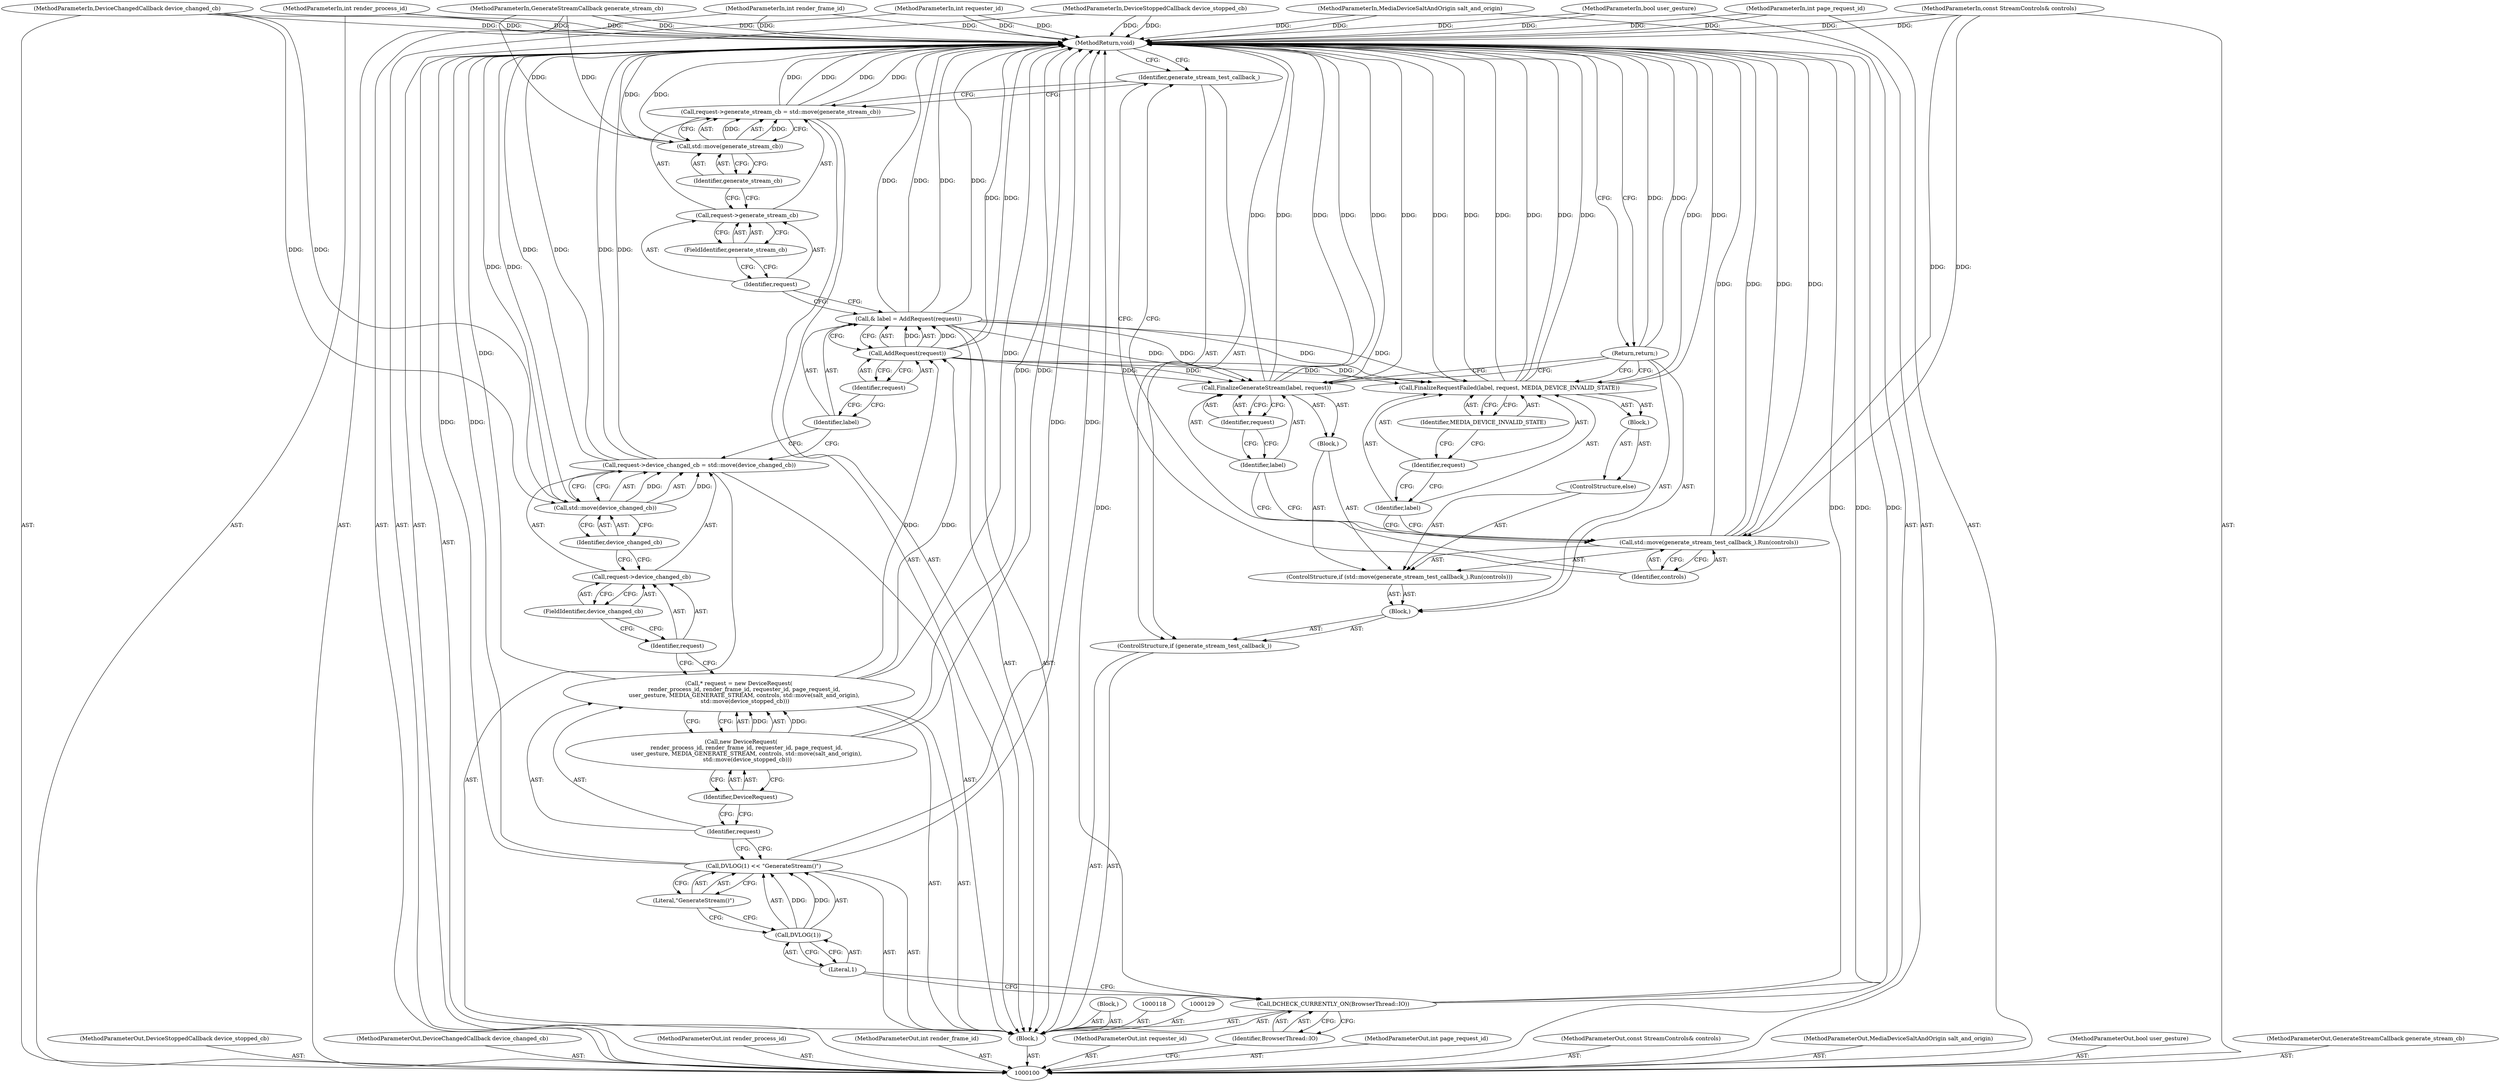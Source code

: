 digraph "0_Chrome_971548cdca2d4c0a6fedd3db0c94372c2a27eac3_13" {
"1000158" [label="(MethodReturn,void)"];
"1000109" [label="(MethodParameterIn,DeviceStoppedCallback device_stopped_cb)"];
"1000230" [label="(MethodParameterOut,DeviceStoppedCallback device_stopped_cb)"];
"1000110" [label="(MethodParameterIn,DeviceChangedCallback device_changed_cb)"];
"1000231" [label="(MethodParameterOut,DeviceChangedCallback device_changed_cb)"];
"1000111" [label="(Block,)"];
"1000112" [label="(Call,DCHECK_CURRENTLY_ON(BrowserThread::IO))"];
"1000113" [label="(Identifier,BrowserThread::IO)"];
"1000117" [label="(Literal,\"GenerateStream()\")"];
"1000114" [label="(Call,DVLOG(1) << \"GenerateStream()\")"];
"1000115" [label="(Call,DVLOG(1))"];
"1000116" [label="(Literal,1)"];
"1000119" [label="(Call,* request = new DeviceRequest(\n      render_process_id, render_frame_id, requester_id, page_request_id,\n      user_gesture, MEDIA_GENERATE_STREAM, controls, std::move(salt_and_origin),\n       std::move(device_stopped_cb)))"];
"1000120" [label="(Identifier,request)"];
"1000121" [label="(Call,new DeviceRequest(\n      render_process_id, render_frame_id, requester_id, page_request_id,\n      user_gesture, MEDIA_GENERATE_STREAM, controls, std::move(salt_and_origin),\n       std::move(device_stopped_cb)))"];
"1000122" [label="(Identifier,DeviceRequest)"];
"1000126" [label="(FieldIdentifier,device_changed_cb)"];
"1000123" [label="(Call,request->device_changed_cb = std::move(device_changed_cb))"];
"1000124" [label="(Call,request->device_changed_cb)"];
"1000125" [label="(Identifier,request)"];
"1000127" [label="(Call,std::move(device_changed_cb))"];
"1000128" [label="(Identifier,device_changed_cb)"];
"1000101" [label="(MethodParameterIn,int render_process_id)"];
"1000222" [label="(MethodParameterOut,int render_process_id)"];
"1000130" [label="(Call,& label = AddRequest(request))"];
"1000131" [label="(Identifier,label)"];
"1000132" [label="(Call,AddRequest(request))"];
"1000133" [label="(Identifier,request)"];
"1000137" [label="(FieldIdentifier,generate_stream_cb)"];
"1000134" [label="(Call,request->generate_stream_cb = std::move(generate_stream_cb))"];
"1000135" [label="(Call,request->generate_stream_cb)"];
"1000136" [label="(Identifier,request)"];
"1000138" [label="(Call,std::move(generate_stream_cb))"];
"1000139" [label="(Identifier,generate_stream_cb)"];
"1000140" [label="(ControlStructure,if (generate_stream_test_callback_))"];
"1000142" [label="(Block,)"];
"1000141" [label="(Identifier,generate_stream_test_callback_)"];
"1000143" [label="(ControlStructure,if (std::move(generate_stream_test_callback_).Run(controls)))"];
"1000145" [label="(Identifier,controls)"];
"1000146" [label="(Block,)"];
"1000144" [label="(Call,std::move(generate_stream_test_callback_).Run(controls))"];
"1000148" [label="(Identifier,label)"];
"1000149" [label="(Identifier,request)"];
"1000147" [label="(Call,FinalizeGenerateStream(label, request))"];
"1000151" [label="(Block,)"];
"1000150" [label="(ControlStructure,else)"];
"1000153" [label="(Identifier,label)"];
"1000154" [label="(Identifier,request)"];
"1000155" [label="(Identifier,MEDIA_DEVICE_INVALID_STATE)"];
"1000152" [label="(Call,FinalizeRequestFailed(label, request, MEDIA_DEVICE_INVALID_STATE))"];
"1000102" [label="(MethodParameterIn,int render_frame_id)"];
"1000223" [label="(MethodParameterOut,int render_frame_id)"];
"1000156" [label="(Return,return;)"];
"1000157" [label="(Block,)"];
"1000103" [label="(MethodParameterIn,int requester_id)"];
"1000224" [label="(MethodParameterOut,int requester_id)"];
"1000104" [label="(MethodParameterIn,int page_request_id)"];
"1000225" [label="(MethodParameterOut,int page_request_id)"];
"1000105" [label="(MethodParameterIn,const StreamControls& controls)"];
"1000226" [label="(MethodParameterOut,const StreamControls& controls)"];
"1000106" [label="(MethodParameterIn,MediaDeviceSaltAndOrigin salt_and_origin)"];
"1000227" [label="(MethodParameterOut,MediaDeviceSaltAndOrigin salt_and_origin)"];
"1000107" [label="(MethodParameterIn,bool user_gesture)"];
"1000228" [label="(MethodParameterOut,bool user_gesture)"];
"1000108" [label="(MethodParameterIn,GenerateStreamCallback generate_stream_cb)"];
"1000229" [label="(MethodParameterOut,GenerateStreamCallback generate_stream_cb)"];
"1000158" -> "1000100"  [label="AST: "];
"1000158" -> "1000156"  [label="CFG: "];
"1000158" -> "1000141"  [label="CFG: "];
"1000108" -> "1000158"  [label="DDG: "];
"1000107" -> "1000158"  [label="DDG: "];
"1000104" -> "1000158"  [label="DDG: "];
"1000105" -> "1000158"  [label="DDG: "];
"1000114" -> "1000158"  [label="DDG: "];
"1000114" -> "1000158"  [label="DDG: "];
"1000152" -> "1000158"  [label="DDG: "];
"1000152" -> "1000158"  [label="DDG: "];
"1000152" -> "1000158"  [label="DDG: "];
"1000152" -> "1000158"  [label="DDG: "];
"1000147" -> "1000158"  [label="DDG: "];
"1000147" -> "1000158"  [label="DDG: "];
"1000147" -> "1000158"  [label="DDG: "];
"1000130" -> "1000158"  [label="DDG: "];
"1000130" -> "1000158"  [label="DDG: "];
"1000138" -> "1000158"  [label="DDG: "];
"1000103" -> "1000158"  [label="DDG: "];
"1000144" -> "1000158"  [label="DDG: "];
"1000144" -> "1000158"  [label="DDG: "];
"1000119" -> "1000158"  [label="DDG: "];
"1000123" -> "1000158"  [label="DDG: "];
"1000123" -> "1000158"  [label="DDG: "];
"1000132" -> "1000158"  [label="DDG: "];
"1000102" -> "1000158"  [label="DDG: "];
"1000112" -> "1000158"  [label="DDG: "];
"1000112" -> "1000158"  [label="DDG: "];
"1000134" -> "1000158"  [label="DDG: "];
"1000134" -> "1000158"  [label="DDG: "];
"1000101" -> "1000158"  [label="DDG: "];
"1000110" -> "1000158"  [label="DDG: "];
"1000121" -> "1000158"  [label="DDG: "];
"1000127" -> "1000158"  [label="DDG: "];
"1000106" -> "1000158"  [label="DDG: "];
"1000109" -> "1000158"  [label="DDG: "];
"1000156" -> "1000158"  [label="DDG: "];
"1000109" -> "1000100"  [label="AST: "];
"1000109" -> "1000158"  [label="DDG: "];
"1000230" -> "1000100"  [label="AST: "];
"1000110" -> "1000100"  [label="AST: "];
"1000110" -> "1000158"  [label="DDG: "];
"1000110" -> "1000127"  [label="DDG: "];
"1000231" -> "1000100"  [label="AST: "];
"1000111" -> "1000100"  [label="AST: "];
"1000112" -> "1000111"  [label="AST: "];
"1000114" -> "1000111"  [label="AST: "];
"1000118" -> "1000111"  [label="AST: "];
"1000119" -> "1000111"  [label="AST: "];
"1000123" -> "1000111"  [label="AST: "];
"1000129" -> "1000111"  [label="AST: "];
"1000130" -> "1000111"  [label="AST: "];
"1000134" -> "1000111"  [label="AST: "];
"1000140" -> "1000111"  [label="AST: "];
"1000157" -> "1000111"  [label="AST: "];
"1000112" -> "1000111"  [label="AST: "];
"1000112" -> "1000113"  [label="CFG: "];
"1000113" -> "1000112"  [label="AST: "];
"1000116" -> "1000112"  [label="CFG: "];
"1000112" -> "1000158"  [label="DDG: "];
"1000112" -> "1000158"  [label="DDG: "];
"1000113" -> "1000112"  [label="AST: "];
"1000113" -> "1000100"  [label="CFG: "];
"1000112" -> "1000113"  [label="CFG: "];
"1000117" -> "1000114"  [label="AST: "];
"1000117" -> "1000115"  [label="CFG: "];
"1000114" -> "1000117"  [label="CFG: "];
"1000114" -> "1000111"  [label="AST: "];
"1000114" -> "1000117"  [label="CFG: "];
"1000115" -> "1000114"  [label="AST: "];
"1000117" -> "1000114"  [label="AST: "];
"1000120" -> "1000114"  [label="CFG: "];
"1000114" -> "1000158"  [label="DDG: "];
"1000114" -> "1000158"  [label="DDG: "];
"1000115" -> "1000114"  [label="DDG: "];
"1000115" -> "1000114"  [label="AST: "];
"1000115" -> "1000116"  [label="CFG: "];
"1000116" -> "1000115"  [label="AST: "];
"1000117" -> "1000115"  [label="CFG: "];
"1000115" -> "1000114"  [label="DDG: "];
"1000116" -> "1000115"  [label="AST: "];
"1000116" -> "1000112"  [label="CFG: "];
"1000115" -> "1000116"  [label="CFG: "];
"1000119" -> "1000111"  [label="AST: "];
"1000119" -> "1000121"  [label="CFG: "];
"1000120" -> "1000119"  [label="AST: "];
"1000121" -> "1000119"  [label="AST: "];
"1000125" -> "1000119"  [label="CFG: "];
"1000119" -> "1000158"  [label="DDG: "];
"1000121" -> "1000119"  [label="DDG: "];
"1000119" -> "1000132"  [label="DDG: "];
"1000120" -> "1000119"  [label="AST: "];
"1000120" -> "1000114"  [label="CFG: "];
"1000122" -> "1000120"  [label="CFG: "];
"1000121" -> "1000119"  [label="AST: "];
"1000121" -> "1000122"  [label="CFG: "];
"1000122" -> "1000121"  [label="AST: "];
"1000119" -> "1000121"  [label="CFG: "];
"1000121" -> "1000158"  [label="DDG: "];
"1000121" -> "1000119"  [label="DDG: "];
"1000122" -> "1000121"  [label="AST: "];
"1000122" -> "1000120"  [label="CFG: "];
"1000121" -> "1000122"  [label="CFG: "];
"1000126" -> "1000124"  [label="AST: "];
"1000126" -> "1000125"  [label="CFG: "];
"1000124" -> "1000126"  [label="CFG: "];
"1000123" -> "1000111"  [label="AST: "];
"1000123" -> "1000127"  [label="CFG: "];
"1000124" -> "1000123"  [label="AST: "];
"1000127" -> "1000123"  [label="AST: "];
"1000131" -> "1000123"  [label="CFG: "];
"1000123" -> "1000158"  [label="DDG: "];
"1000123" -> "1000158"  [label="DDG: "];
"1000127" -> "1000123"  [label="DDG: "];
"1000124" -> "1000123"  [label="AST: "];
"1000124" -> "1000126"  [label="CFG: "];
"1000125" -> "1000124"  [label="AST: "];
"1000126" -> "1000124"  [label="AST: "];
"1000128" -> "1000124"  [label="CFG: "];
"1000125" -> "1000124"  [label="AST: "];
"1000125" -> "1000119"  [label="CFG: "];
"1000126" -> "1000125"  [label="CFG: "];
"1000127" -> "1000123"  [label="AST: "];
"1000127" -> "1000128"  [label="CFG: "];
"1000128" -> "1000127"  [label="AST: "];
"1000123" -> "1000127"  [label="CFG: "];
"1000127" -> "1000158"  [label="DDG: "];
"1000127" -> "1000123"  [label="DDG: "];
"1000110" -> "1000127"  [label="DDG: "];
"1000128" -> "1000127"  [label="AST: "];
"1000128" -> "1000124"  [label="CFG: "];
"1000127" -> "1000128"  [label="CFG: "];
"1000101" -> "1000100"  [label="AST: "];
"1000101" -> "1000158"  [label="DDG: "];
"1000222" -> "1000100"  [label="AST: "];
"1000130" -> "1000111"  [label="AST: "];
"1000130" -> "1000132"  [label="CFG: "];
"1000131" -> "1000130"  [label="AST: "];
"1000132" -> "1000130"  [label="AST: "];
"1000136" -> "1000130"  [label="CFG: "];
"1000130" -> "1000158"  [label="DDG: "];
"1000130" -> "1000158"  [label="DDG: "];
"1000132" -> "1000130"  [label="DDG: "];
"1000130" -> "1000147"  [label="DDG: "];
"1000130" -> "1000152"  [label="DDG: "];
"1000131" -> "1000130"  [label="AST: "];
"1000131" -> "1000123"  [label="CFG: "];
"1000133" -> "1000131"  [label="CFG: "];
"1000132" -> "1000130"  [label="AST: "];
"1000132" -> "1000133"  [label="CFG: "];
"1000133" -> "1000132"  [label="AST: "];
"1000130" -> "1000132"  [label="CFG: "];
"1000132" -> "1000158"  [label="DDG: "];
"1000132" -> "1000130"  [label="DDG: "];
"1000119" -> "1000132"  [label="DDG: "];
"1000132" -> "1000147"  [label="DDG: "];
"1000132" -> "1000152"  [label="DDG: "];
"1000133" -> "1000132"  [label="AST: "];
"1000133" -> "1000131"  [label="CFG: "];
"1000132" -> "1000133"  [label="CFG: "];
"1000137" -> "1000135"  [label="AST: "];
"1000137" -> "1000136"  [label="CFG: "];
"1000135" -> "1000137"  [label="CFG: "];
"1000134" -> "1000111"  [label="AST: "];
"1000134" -> "1000138"  [label="CFG: "];
"1000135" -> "1000134"  [label="AST: "];
"1000138" -> "1000134"  [label="AST: "];
"1000141" -> "1000134"  [label="CFG: "];
"1000134" -> "1000158"  [label="DDG: "];
"1000134" -> "1000158"  [label="DDG: "];
"1000138" -> "1000134"  [label="DDG: "];
"1000135" -> "1000134"  [label="AST: "];
"1000135" -> "1000137"  [label="CFG: "];
"1000136" -> "1000135"  [label="AST: "];
"1000137" -> "1000135"  [label="AST: "];
"1000139" -> "1000135"  [label="CFG: "];
"1000136" -> "1000135"  [label="AST: "];
"1000136" -> "1000130"  [label="CFG: "];
"1000137" -> "1000136"  [label="CFG: "];
"1000138" -> "1000134"  [label="AST: "];
"1000138" -> "1000139"  [label="CFG: "];
"1000139" -> "1000138"  [label="AST: "];
"1000134" -> "1000138"  [label="CFG: "];
"1000138" -> "1000158"  [label="DDG: "];
"1000138" -> "1000134"  [label="DDG: "];
"1000108" -> "1000138"  [label="DDG: "];
"1000139" -> "1000138"  [label="AST: "];
"1000139" -> "1000135"  [label="CFG: "];
"1000138" -> "1000139"  [label="CFG: "];
"1000140" -> "1000111"  [label="AST: "];
"1000141" -> "1000140"  [label="AST: "];
"1000142" -> "1000140"  [label="AST: "];
"1000142" -> "1000140"  [label="AST: "];
"1000143" -> "1000142"  [label="AST: "];
"1000156" -> "1000142"  [label="AST: "];
"1000141" -> "1000140"  [label="AST: "];
"1000141" -> "1000134"  [label="CFG: "];
"1000145" -> "1000141"  [label="CFG: "];
"1000158" -> "1000141"  [label="CFG: "];
"1000143" -> "1000142"  [label="AST: "];
"1000144" -> "1000143"  [label="AST: "];
"1000146" -> "1000143"  [label="AST: "];
"1000150" -> "1000143"  [label="AST: "];
"1000145" -> "1000144"  [label="AST: "];
"1000145" -> "1000141"  [label="CFG: "];
"1000144" -> "1000145"  [label="CFG: "];
"1000146" -> "1000143"  [label="AST: "];
"1000147" -> "1000146"  [label="AST: "];
"1000144" -> "1000143"  [label="AST: "];
"1000144" -> "1000145"  [label="CFG: "];
"1000145" -> "1000144"  [label="AST: "];
"1000148" -> "1000144"  [label="CFG: "];
"1000153" -> "1000144"  [label="CFG: "];
"1000144" -> "1000158"  [label="DDG: "];
"1000144" -> "1000158"  [label="DDG: "];
"1000105" -> "1000144"  [label="DDG: "];
"1000148" -> "1000147"  [label="AST: "];
"1000148" -> "1000144"  [label="CFG: "];
"1000149" -> "1000148"  [label="CFG: "];
"1000149" -> "1000147"  [label="AST: "];
"1000149" -> "1000148"  [label="CFG: "];
"1000147" -> "1000149"  [label="CFG: "];
"1000147" -> "1000146"  [label="AST: "];
"1000147" -> "1000149"  [label="CFG: "];
"1000148" -> "1000147"  [label="AST: "];
"1000149" -> "1000147"  [label="AST: "];
"1000156" -> "1000147"  [label="CFG: "];
"1000147" -> "1000158"  [label="DDG: "];
"1000147" -> "1000158"  [label="DDG: "];
"1000147" -> "1000158"  [label="DDG: "];
"1000130" -> "1000147"  [label="DDG: "];
"1000132" -> "1000147"  [label="DDG: "];
"1000151" -> "1000150"  [label="AST: "];
"1000152" -> "1000151"  [label="AST: "];
"1000150" -> "1000143"  [label="AST: "];
"1000151" -> "1000150"  [label="AST: "];
"1000153" -> "1000152"  [label="AST: "];
"1000153" -> "1000144"  [label="CFG: "];
"1000154" -> "1000153"  [label="CFG: "];
"1000154" -> "1000152"  [label="AST: "];
"1000154" -> "1000153"  [label="CFG: "];
"1000155" -> "1000154"  [label="CFG: "];
"1000155" -> "1000152"  [label="AST: "];
"1000155" -> "1000154"  [label="CFG: "];
"1000152" -> "1000155"  [label="CFG: "];
"1000152" -> "1000151"  [label="AST: "];
"1000152" -> "1000155"  [label="CFG: "];
"1000153" -> "1000152"  [label="AST: "];
"1000154" -> "1000152"  [label="AST: "];
"1000155" -> "1000152"  [label="AST: "];
"1000156" -> "1000152"  [label="CFG: "];
"1000152" -> "1000158"  [label="DDG: "];
"1000152" -> "1000158"  [label="DDG: "];
"1000152" -> "1000158"  [label="DDG: "];
"1000152" -> "1000158"  [label="DDG: "];
"1000130" -> "1000152"  [label="DDG: "];
"1000132" -> "1000152"  [label="DDG: "];
"1000102" -> "1000100"  [label="AST: "];
"1000102" -> "1000158"  [label="DDG: "];
"1000223" -> "1000100"  [label="AST: "];
"1000156" -> "1000142"  [label="AST: "];
"1000156" -> "1000147"  [label="CFG: "];
"1000156" -> "1000152"  [label="CFG: "];
"1000158" -> "1000156"  [label="CFG: "];
"1000156" -> "1000158"  [label="DDG: "];
"1000157" -> "1000111"  [label="AST: "];
"1000103" -> "1000100"  [label="AST: "];
"1000103" -> "1000158"  [label="DDG: "];
"1000224" -> "1000100"  [label="AST: "];
"1000104" -> "1000100"  [label="AST: "];
"1000104" -> "1000158"  [label="DDG: "];
"1000225" -> "1000100"  [label="AST: "];
"1000105" -> "1000100"  [label="AST: "];
"1000105" -> "1000158"  [label="DDG: "];
"1000105" -> "1000144"  [label="DDG: "];
"1000226" -> "1000100"  [label="AST: "];
"1000106" -> "1000100"  [label="AST: "];
"1000106" -> "1000158"  [label="DDG: "];
"1000227" -> "1000100"  [label="AST: "];
"1000107" -> "1000100"  [label="AST: "];
"1000107" -> "1000158"  [label="DDG: "];
"1000228" -> "1000100"  [label="AST: "];
"1000108" -> "1000100"  [label="AST: "];
"1000108" -> "1000158"  [label="DDG: "];
"1000108" -> "1000138"  [label="DDG: "];
"1000229" -> "1000100"  [label="AST: "];
}
